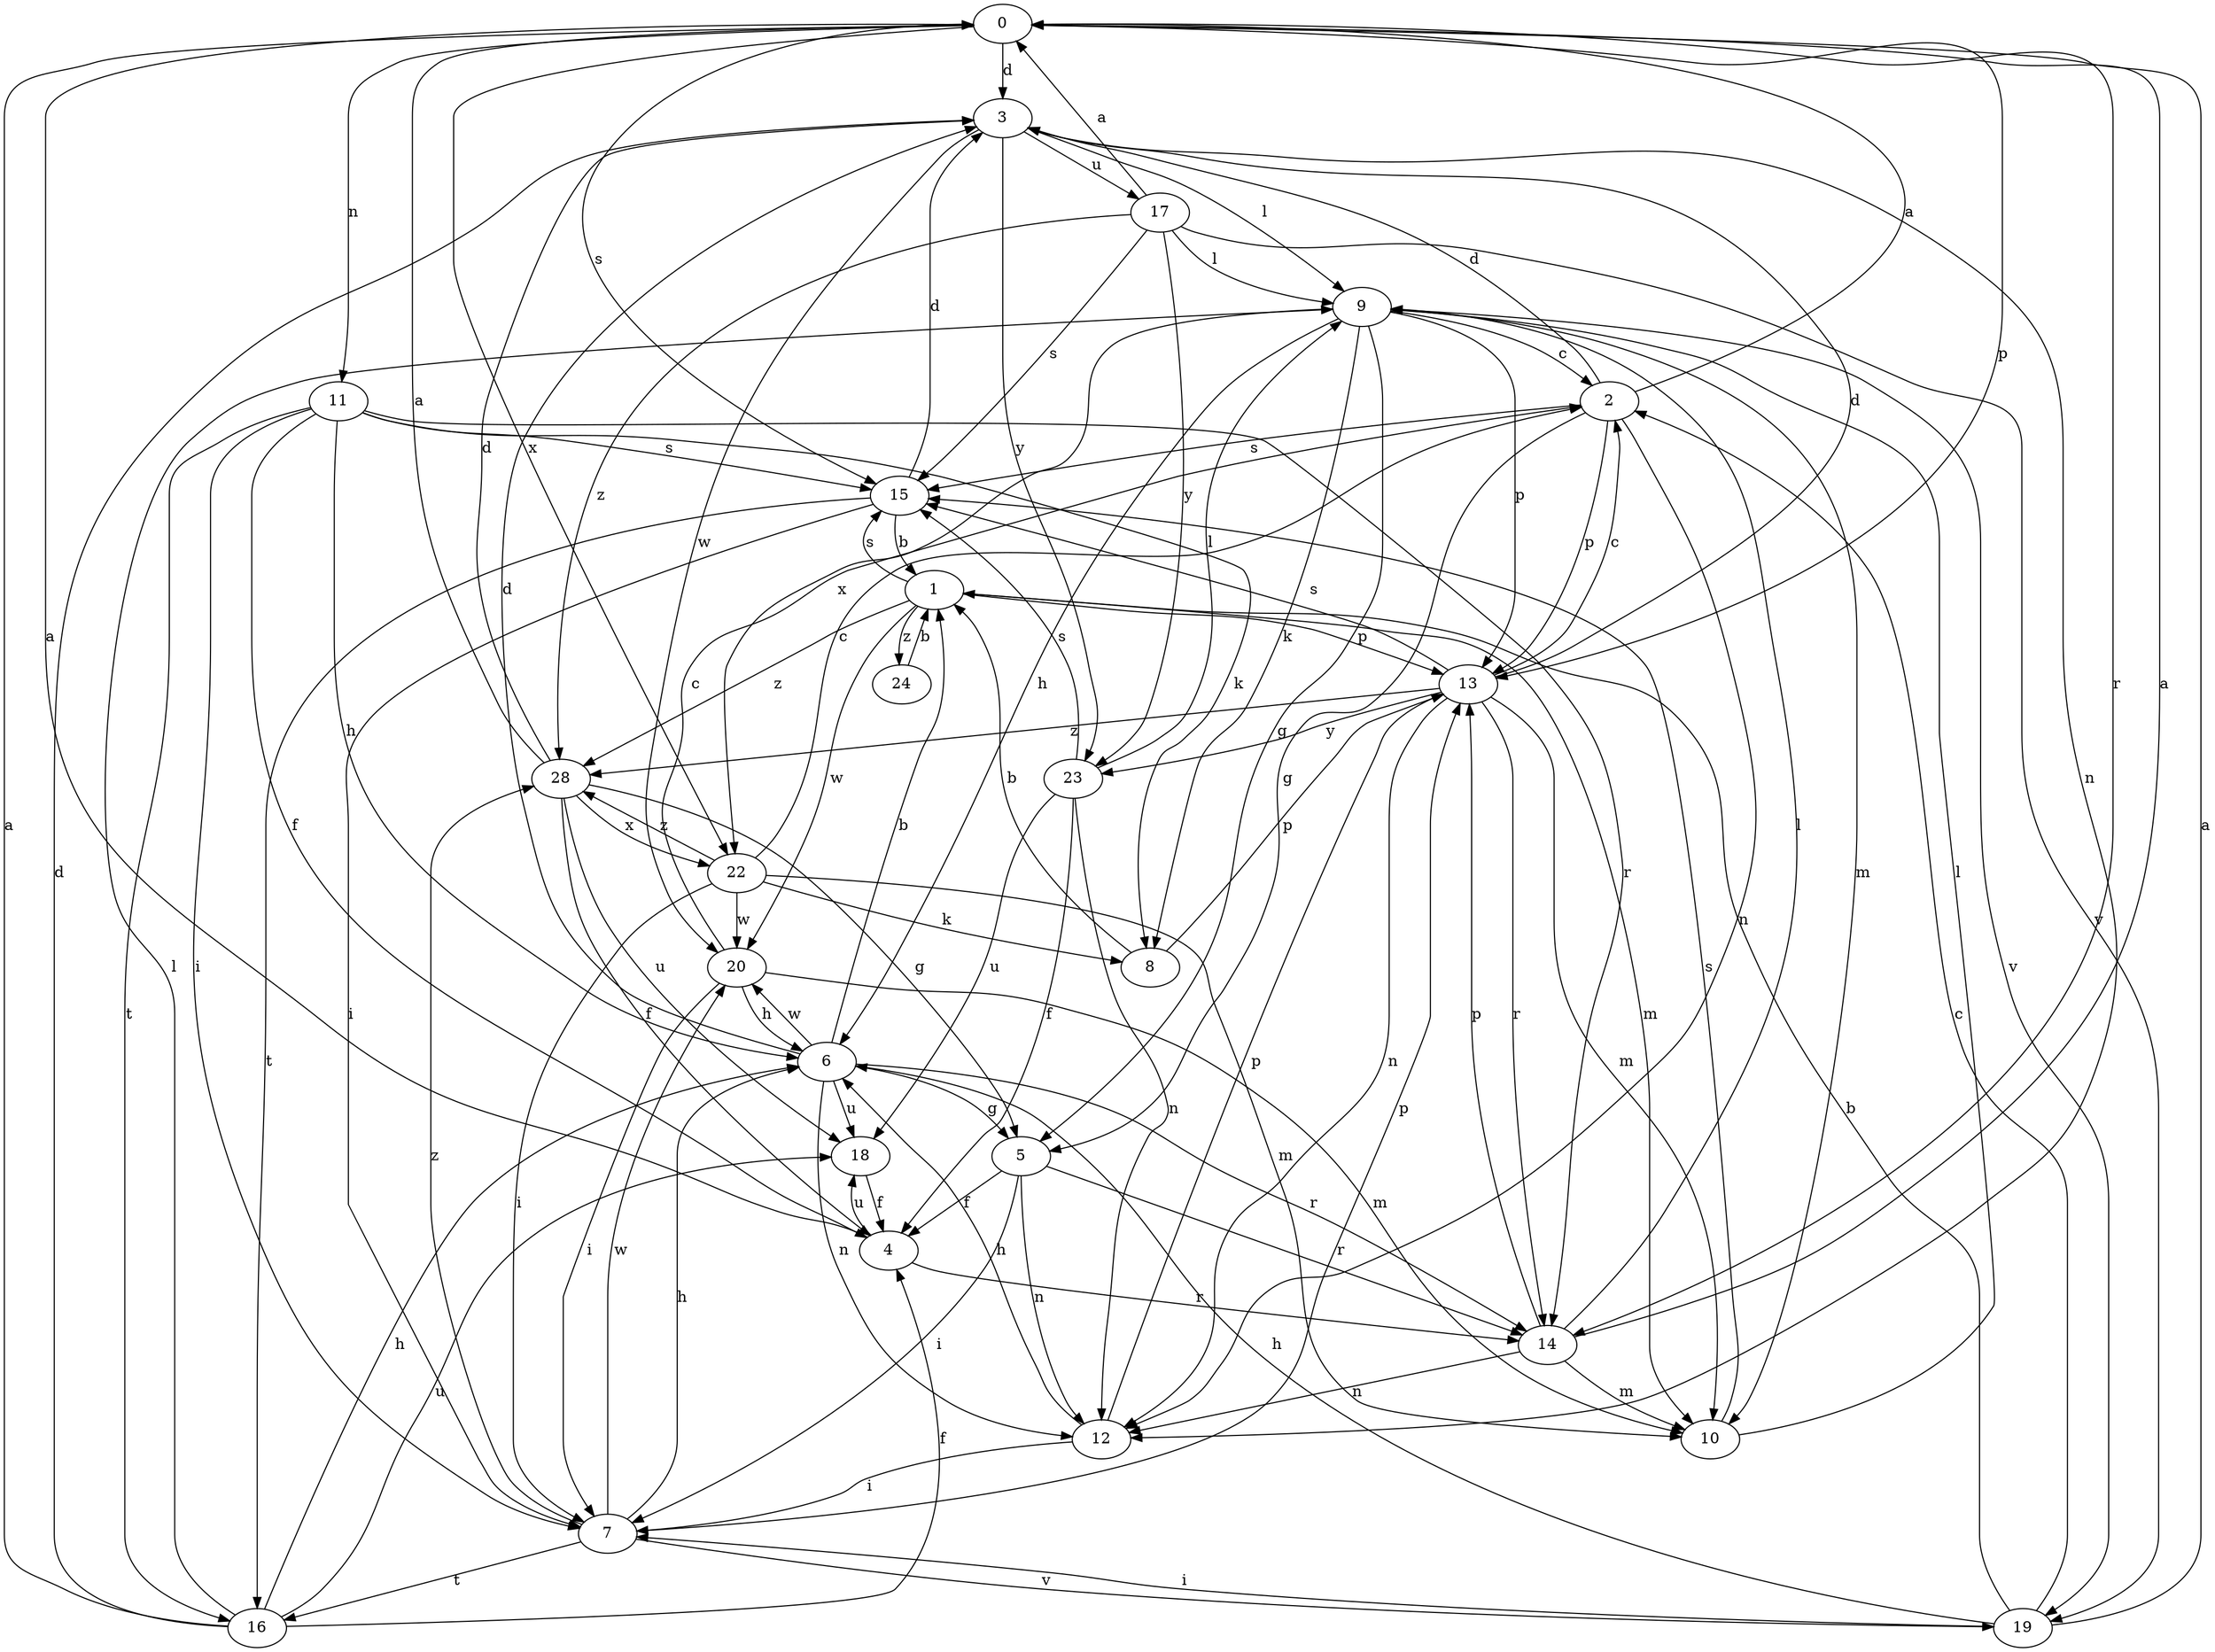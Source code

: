 strict digraph  {
0;
1;
2;
3;
4;
5;
6;
7;
8;
9;
10;
11;
12;
13;
14;
15;
16;
17;
18;
19;
20;
22;
23;
24;
28;
0 -> 3  [label=d];
0 -> 11  [label=n];
0 -> 13  [label=p];
0 -> 14  [label=r];
0 -> 15  [label=s];
0 -> 22  [label=x];
1 -> 10  [label=m];
1 -> 13  [label=p];
1 -> 15  [label=s];
1 -> 20  [label=w];
1 -> 24  [label=z];
1 -> 28  [label=z];
2 -> 0  [label=a];
2 -> 3  [label=d];
2 -> 5  [label=g];
2 -> 12  [label=n];
2 -> 13  [label=p];
2 -> 15  [label=s];
3 -> 9  [label=l];
3 -> 12  [label=n];
3 -> 17  [label=u];
3 -> 20  [label=w];
3 -> 23  [label=y];
4 -> 0  [label=a];
4 -> 14  [label=r];
4 -> 18  [label=u];
5 -> 4  [label=f];
5 -> 7  [label=i];
5 -> 12  [label=n];
5 -> 14  [label=r];
6 -> 1  [label=b];
6 -> 3  [label=d];
6 -> 5  [label=g];
6 -> 12  [label=n];
6 -> 14  [label=r];
6 -> 18  [label=u];
6 -> 20  [label=w];
7 -> 6  [label=h];
7 -> 13  [label=p];
7 -> 16  [label=t];
7 -> 19  [label=v];
7 -> 20  [label=w];
7 -> 28  [label=z];
8 -> 1  [label=b];
8 -> 13  [label=p];
9 -> 2  [label=c];
9 -> 5  [label=g];
9 -> 6  [label=h];
9 -> 8  [label=k];
9 -> 10  [label=m];
9 -> 13  [label=p];
9 -> 19  [label=v];
9 -> 22  [label=x];
10 -> 9  [label=l];
10 -> 15  [label=s];
11 -> 4  [label=f];
11 -> 6  [label=h];
11 -> 7  [label=i];
11 -> 8  [label=k];
11 -> 14  [label=r];
11 -> 15  [label=s];
11 -> 16  [label=t];
12 -> 6  [label=h];
12 -> 7  [label=i];
12 -> 13  [label=p];
13 -> 2  [label=c];
13 -> 3  [label=d];
13 -> 10  [label=m];
13 -> 12  [label=n];
13 -> 14  [label=r];
13 -> 15  [label=s];
13 -> 23  [label=y];
13 -> 28  [label=z];
14 -> 0  [label=a];
14 -> 9  [label=l];
14 -> 10  [label=m];
14 -> 12  [label=n];
14 -> 13  [label=p];
15 -> 1  [label=b];
15 -> 3  [label=d];
15 -> 7  [label=i];
15 -> 16  [label=t];
16 -> 0  [label=a];
16 -> 3  [label=d];
16 -> 4  [label=f];
16 -> 6  [label=h];
16 -> 9  [label=l];
16 -> 18  [label=u];
17 -> 0  [label=a];
17 -> 9  [label=l];
17 -> 15  [label=s];
17 -> 19  [label=v];
17 -> 23  [label=y];
17 -> 28  [label=z];
18 -> 4  [label=f];
19 -> 0  [label=a];
19 -> 1  [label=b];
19 -> 2  [label=c];
19 -> 6  [label=h];
19 -> 7  [label=i];
20 -> 2  [label=c];
20 -> 6  [label=h];
20 -> 7  [label=i];
20 -> 10  [label=m];
22 -> 2  [label=c];
22 -> 7  [label=i];
22 -> 8  [label=k];
22 -> 10  [label=m];
22 -> 20  [label=w];
22 -> 28  [label=z];
23 -> 4  [label=f];
23 -> 9  [label=l];
23 -> 12  [label=n];
23 -> 15  [label=s];
23 -> 18  [label=u];
24 -> 1  [label=b];
28 -> 0  [label=a];
28 -> 3  [label=d];
28 -> 4  [label=f];
28 -> 5  [label=g];
28 -> 18  [label=u];
28 -> 22  [label=x];
}
